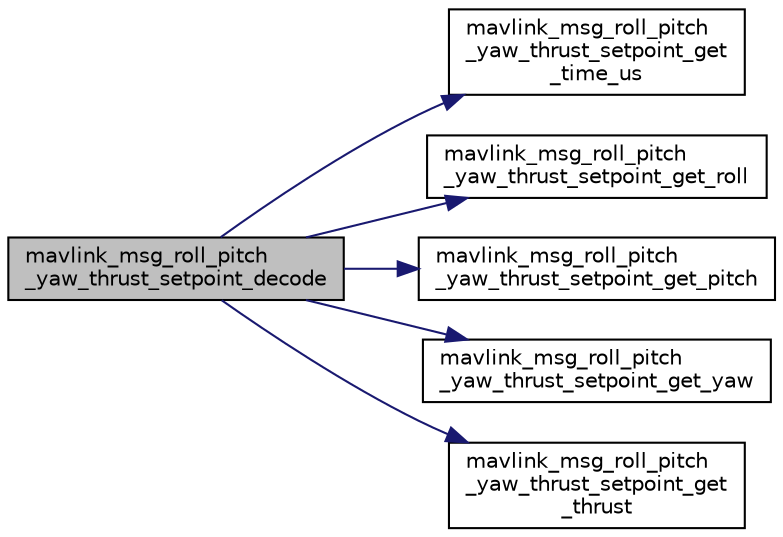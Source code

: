 digraph "mavlink_msg_roll_pitch_yaw_thrust_setpoint_decode"
{
 // INTERACTIVE_SVG=YES
  edge [fontname="Helvetica",fontsize="10",labelfontname="Helvetica",labelfontsize="10"];
  node [fontname="Helvetica",fontsize="10",shape=record];
  rankdir="LR";
  Node1 [label="mavlink_msg_roll_pitch\l_yaw_thrust_setpoint_decode",height=0.2,width=0.4,color="black", fillcolor="grey75", style="filled" fontcolor="black"];
  Node1 -> Node2 [color="midnightblue",fontsize="10",style="solid",fontname="Helvetica"];
  Node2 [label="mavlink_msg_roll_pitch\l_yaw_thrust_setpoint_get\l_time_us",height=0.2,width=0.4,color="black", fillcolor="white", style="filled",URL="$mavlink__msg__roll__pitch__yaw__thrust__setpoint_8h.html#a6a2f04ea64c58c8ba4333faef6d24cd3",tooltip="Send a roll_pitch_yaw_thrust_setpoint message. "];
  Node1 -> Node3 [color="midnightblue",fontsize="10",style="solid",fontname="Helvetica"];
  Node3 [label="mavlink_msg_roll_pitch\l_yaw_thrust_setpoint_get_roll",height=0.2,width=0.4,color="black", fillcolor="white", style="filled",URL="$mavlink__msg__roll__pitch__yaw__thrust__setpoint_8h.html#ac5ea2eab12121de82fea21be60fc2408",tooltip="Get field roll from roll_pitch_yaw_thrust_setpoint message. "];
  Node1 -> Node4 [color="midnightblue",fontsize="10",style="solid",fontname="Helvetica"];
  Node4 [label="mavlink_msg_roll_pitch\l_yaw_thrust_setpoint_get_pitch",height=0.2,width=0.4,color="black", fillcolor="white", style="filled",URL="$mavlink__msg__roll__pitch__yaw__thrust__setpoint_8h.html#ad3cf4bbc11979b73ef661cdcee735209",tooltip="Get field pitch from roll_pitch_yaw_thrust_setpoint message. "];
  Node1 -> Node5 [color="midnightblue",fontsize="10",style="solid",fontname="Helvetica"];
  Node5 [label="mavlink_msg_roll_pitch\l_yaw_thrust_setpoint_get_yaw",height=0.2,width=0.4,color="black", fillcolor="white", style="filled",URL="$mavlink__msg__roll__pitch__yaw__thrust__setpoint_8h.html#a3916f0de76f2d46cc5307838b281b497",tooltip="Get field yaw from roll_pitch_yaw_thrust_setpoint message. "];
  Node1 -> Node6 [color="midnightblue",fontsize="10",style="solid",fontname="Helvetica"];
  Node6 [label="mavlink_msg_roll_pitch\l_yaw_thrust_setpoint_get\l_thrust",height=0.2,width=0.4,color="black", fillcolor="white", style="filled",URL="$mavlink__msg__roll__pitch__yaw__thrust__setpoint_8h.html#a3972d8cfaedcf11ca16efc5c91ff1e39",tooltip="Get field thrust from roll_pitch_yaw_thrust_setpoint message. "];
}
